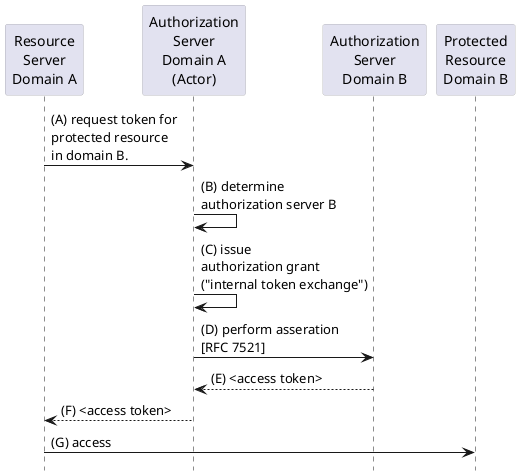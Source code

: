 @startuml "example-as"
hide footbox
skinparam {
    sequenceParticipantBorderThickness 0
}

participant RSa as "Resource\nServer\nDomain A"
participant ASa as "Authorization\nServer\nDomain A\n(Actor)"
participant ASb as "Authorization\nServer\nDomain B"
participant PRb as "Protected\nResource\nDomain B"

RSa -> ASa: (A) request token for\nprotected resource\nin domain B.

ASa -> ASa: (B) determine\nauthorization server B

ASa -> ASa: (C) issue\nauthorization grant\n("internal token exchange")

ASa -> ASb: (D) perform asseration\n[RFC 7521]
return (E) <access token>

RSa <-- ASa: (F) <access token>

RSa -> PRb: (G) access


@enduml